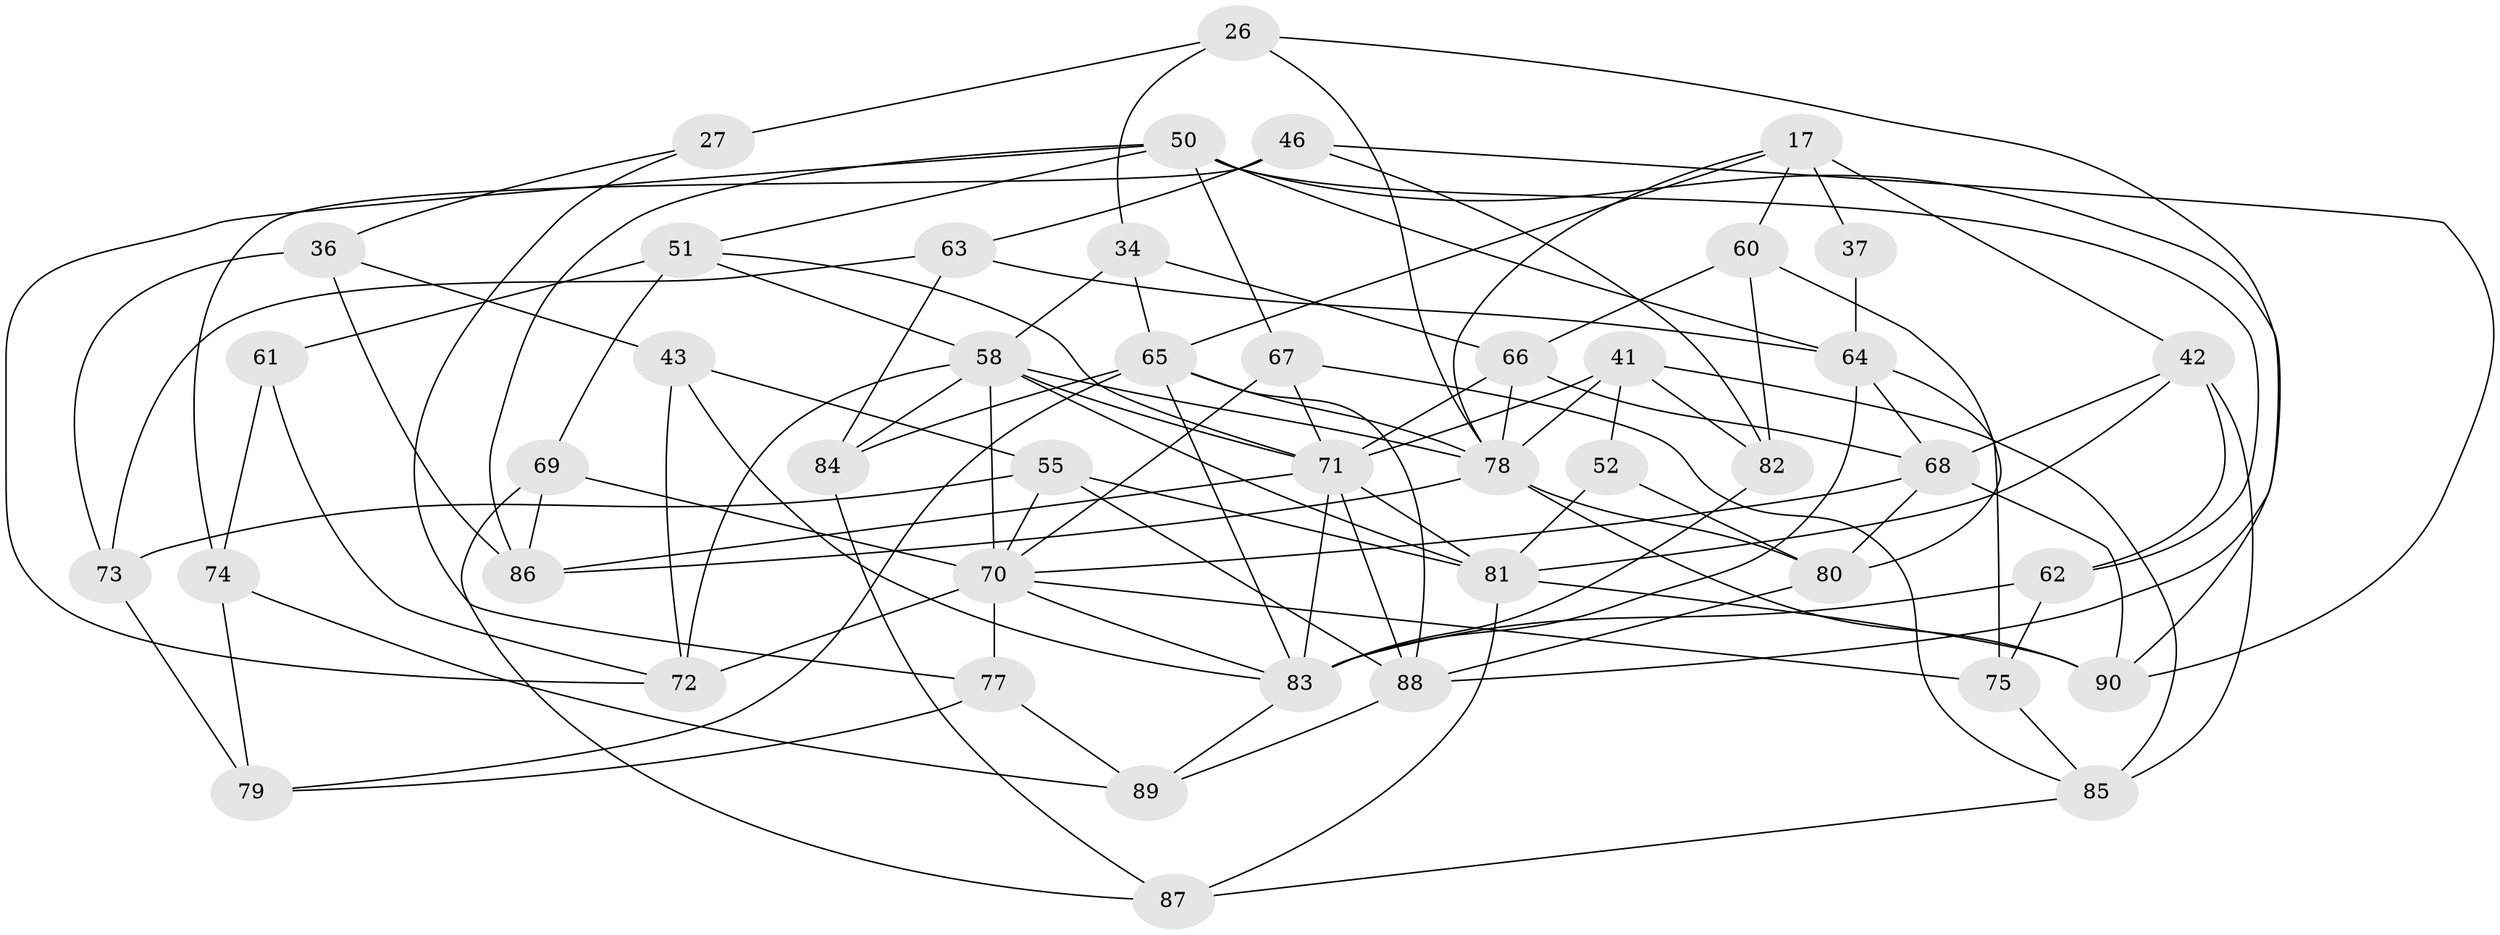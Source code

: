 // original degree distribution, {4: 1.0}
// Generated by graph-tools (version 1.1) at 2025/57/03/09/25 04:57:48]
// undirected, 45 vertices, 112 edges
graph export_dot {
graph [start="1"]
  node [color=gray90,style=filled];
  17 [super="+3"];
  26 [super="+5"];
  27;
  34;
  36;
  37;
  41 [super="+11+8"];
  42 [super="+1"];
  43;
  46;
  50 [super="+32"];
  51 [super="+23"];
  52;
  55 [super="+28"];
  58 [super="+7+53+39"];
  60 [super="+45"];
  61;
  62;
  63;
  64 [super="+24+40"];
  65 [super="+2+25"];
  66 [super="+48"];
  67;
  68 [super="+29"];
  69;
  70 [super="+38+59"];
  71 [super="+22+49"];
  72 [super="+14"];
  73;
  74;
  75;
  77;
  78 [super="+35+76"];
  79;
  80 [super="+21"];
  81 [super="+30+18"];
  82;
  83 [super="+16+19+54"];
  84;
  85 [super="+13"];
  86 [super="+44"];
  87;
  88 [super="+56"];
  89;
  90 [super="+57"];
  17 -- 65;
  17 -- 37 [weight=2];
  17 -- 60;
  17 -- 42;
  17 -- 78;
  26 -- 34;
  26 -- 27 [weight=2];
  26 -- 88;
  26 -- 78 [weight=2];
  27 -- 36;
  27 -- 77;
  34 -- 66;
  34 -- 65;
  34 -- 58;
  36 -- 43;
  36 -- 73;
  36 -- 86;
  37 -- 64 [weight=2];
  41 -- 52 [weight=2];
  41 -- 85;
  41 -- 82;
  41 -- 78 [weight=2];
  41 -- 71 [weight=2];
  42 -- 68;
  42 -- 85 [weight=2];
  42 -- 62;
  42 -- 81;
  43 -- 83;
  43 -- 72;
  43 -- 55;
  46 -- 63;
  46 -- 74;
  46 -- 82;
  46 -- 90;
  50 -- 67;
  50 -- 72;
  50 -- 64;
  50 -- 51;
  50 -- 86 [weight=2];
  50 -- 90;
  50 -- 62;
  51 -- 69;
  51 -- 61 [weight=2];
  51 -- 58;
  51 -- 71;
  52 -- 80;
  52 -- 81;
  55 -- 73;
  55 -- 81 [weight=2];
  55 -- 88;
  55 -- 70;
  58 -- 72 [weight=2];
  58 -- 84;
  58 -- 81;
  58 -- 71;
  58 -- 78 [weight=2];
  58 -- 70;
  60 -- 80 [weight=2];
  60 -- 82;
  60 -- 66 [weight=2];
  61 -- 72;
  61 -- 74;
  62 -- 75;
  62 -- 83;
  63 -- 84;
  63 -- 73;
  63 -- 64;
  64 -- 68;
  64 -- 83 [weight=2];
  64 -- 75;
  65 -- 84;
  65 -- 88 [weight=2];
  65 -- 79;
  65 -- 83;
  65 -- 78;
  66 -- 68;
  66 -- 78;
  66 -- 71;
  67 -- 70;
  67 -- 85;
  67 -- 71;
  68 -- 80;
  68 -- 90;
  68 -- 70;
  69 -- 87;
  69 -- 70;
  69 -- 86;
  70 -- 77;
  70 -- 75;
  70 -- 72;
  70 -- 83 [weight=2];
  71 -- 86;
  71 -- 81 [weight=2];
  71 -- 83 [weight=3];
  71 -- 88 [weight=2];
  73 -- 79;
  74 -- 79;
  74 -- 89;
  75 -- 85;
  77 -- 89;
  77 -- 79;
  78 -- 86;
  78 -- 80;
  78 -- 90;
  80 -- 88;
  81 -- 90 [weight=2];
  81 -- 87;
  82 -- 83;
  83 -- 89;
  84 -- 87;
  85 -- 87;
  88 -- 89;
}
